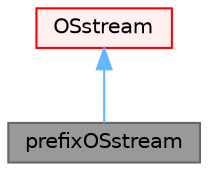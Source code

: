 digraph "prefixOSstream"
{
 // LATEX_PDF_SIZE
  bgcolor="transparent";
  edge [fontname=Helvetica,fontsize=10,labelfontname=Helvetica,labelfontsize=10];
  node [fontname=Helvetica,fontsize=10,shape=box,height=0.2,width=0.4];
  Node1 [id="Node000001",label="prefixOSstream",height=0.2,width=0.4,color="gray40", fillcolor="grey60", style="filled", fontcolor="black",tooltip="Version of OSstream that prints a prefix on each line."];
  Node2 -> Node1 [id="edge1_Node000001_Node000002",dir="back",color="steelblue1",style="solid",tooltip=" "];
  Node2 [id="Node000002",label="OSstream",height=0.2,width=0.4,color="red", fillcolor="#FFF0F0", style="filled",URL="$classFoam_1_1OSstream.html",tooltip="Generic output stream using a standard (STL) stream."];
}
